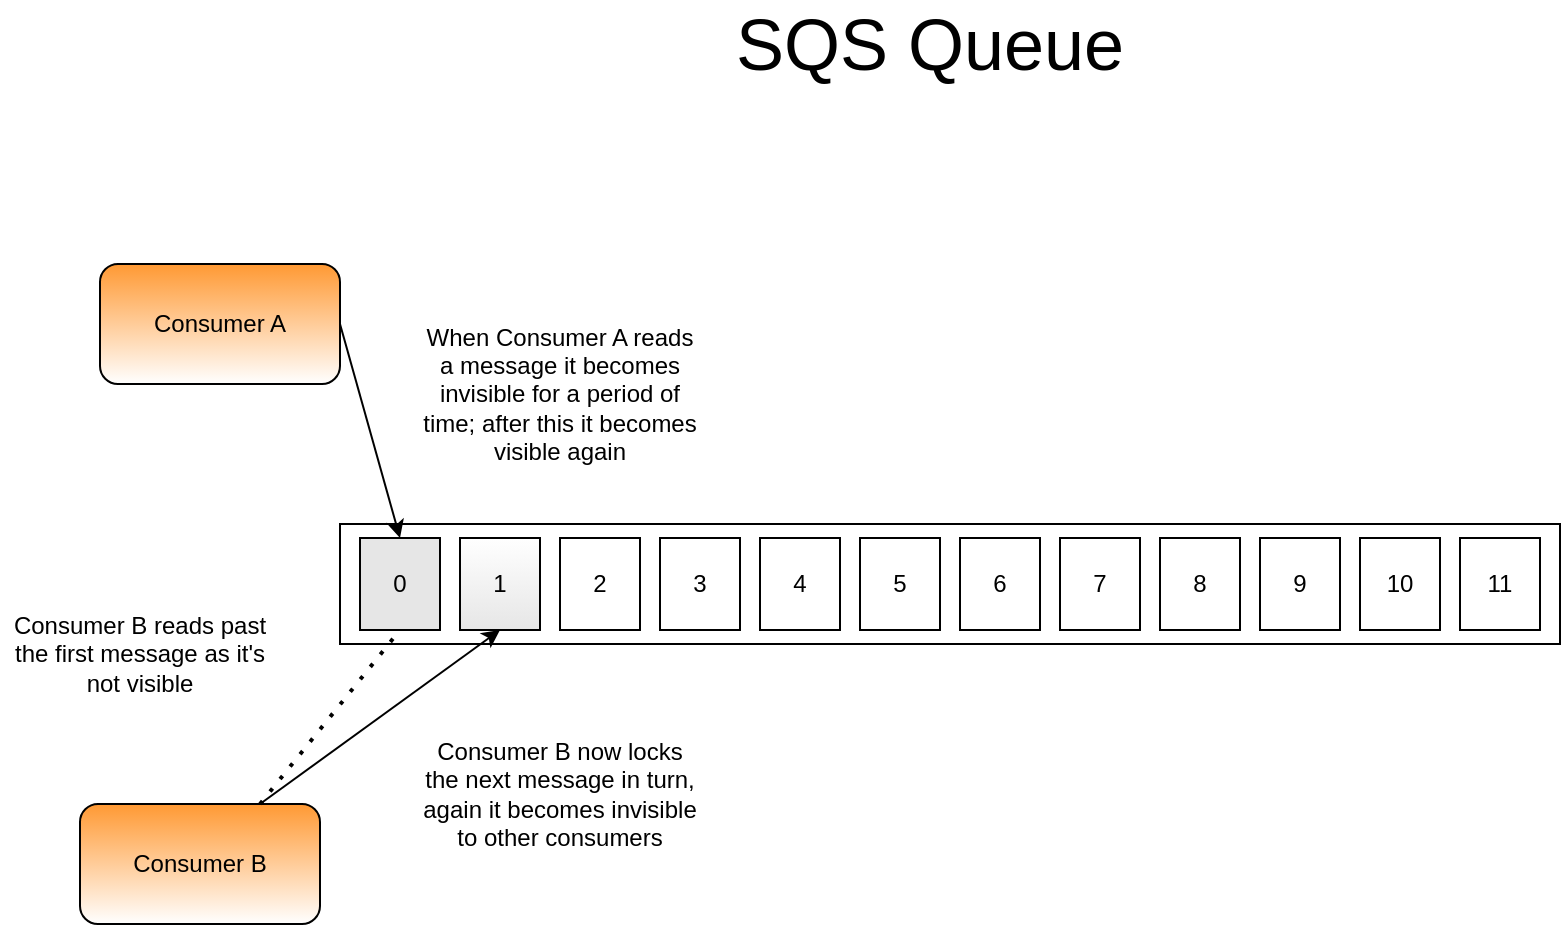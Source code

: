 <mxfile version="14.1.8" type="device"><diagram id="RE_RjAn07ecOJKHI5Ocf" name="Page-1"><mxGraphModel dx="946" dy="680" grid="1" gridSize="10" guides="1" tooltips="1" connect="1" arrows="1" fold="1" page="1" pageScale="1" pageWidth="1169" pageHeight="827" math="0" shadow="0"><root><mxCell id="0"/><mxCell id="1" parent="0"/><mxCell id="Mjh01tjDiVGj-hsDDL6g-1" value="" style="rounded=0;whiteSpace=wrap;html=1;" parent="1" vertex="1"><mxGeometry x="320" y="400" width="610" height="60" as="geometry"/></mxCell><mxCell id="Mjh01tjDiVGj-hsDDL6g-2" value="&lt;font style=&quot;font-size: 36px&quot;&gt;SQS Queue&lt;/font&gt;" style="text;html=1;strokeColor=none;fillColor=none;align=center;verticalAlign=middle;whiteSpace=wrap;rounded=0;" parent="1" vertex="1"><mxGeometry x="420" y="150" width="390" height="20" as="geometry"/></mxCell><mxCell id="Mjh01tjDiVGj-hsDDL6g-3" value="0" style="text;html=1;align=center;verticalAlign=middle;whiteSpace=wrap;rounded=0;strokeColor=#000000;fillColor=#E6E6E6;" parent="1" vertex="1"><mxGeometry x="330" y="407" width="40" height="46" as="geometry"/></mxCell><mxCell id="Mjh01tjDiVGj-hsDDL6g-4" value="1" style="text;html=1;align=center;verticalAlign=middle;whiteSpace=wrap;rounded=0;strokeColor=#000000;fillColor=#ffffff;gradientColor=#E6E6E6;" parent="1" vertex="1"><mxGeometry x="380" y="407" width="40" height="46" as="geometry"/></mxCell><mxCell id="Mjh01tjDiVGj-hsDDL6g-5" value="2" style="text;html=1;fillColor=none;align=center;verticalAlign=middle;whiteSpace=wrap;rounded=0;strokeColor=#000000;" parent="1" vertex="1"><mxGeometry x="430" y="407" width="40" height="46" as="geometry"/></mxCell><mxCell id="Mjh01tjDiVGj-hsDDL6g-6" value="3" style="text;html=1;fillColor=none;align=center;verticalAlign=middle;whiteSpace=wrap;rounded=0;strokeColor=#000000;" parent="1" vertex="1"><mxGeometry x="480" y="407" width="40" height="46" as="geometry"/></mxCell><mxCell id="Mjh01tjDiVGj-hsDDL6g-7" value="4" style="text;html=1;fillColor=none;align=center;verticalAlign=middle;whiteSpace=wrap;rounded=0;strokeColor=#000000;" parent="1" vertex="1"><mxGeometry x="530" y="407" width="40" height="46" as="geometry"/></mxCell><mxCell id="Mjh01tjDiVGj-hsDDL6g-8" value="5" style="text;html=1;fillColor=none;align=center;verticalAlign=middle;whiteSpace=wrap;rounded=0;strokeColor=#000000;" parent="1" vertex="1"><mxGeometry x="580" y="407" width="40" height="46" as="geometry"/></mxCell><mxCell id="Mjh01tjDiVGj-hsDDL6g-9" value="6" style="text;html=1;fillColor=none;align=center;verticalAlign=middle;whiteSpace=wrap;rounded=0;strokeColor=#000000;" parent="1" vertex="1"><mxGeometry x="630" y="407" width="40" height="46" as="geometry"/></mxCell><mxCell id="Mjh01tjDiVGj-hsDDL6g-10" value="7" style="text;html=1;fillColor=none;align=center;verticalAlign=middle;whiteSpace=wrap;rounded=0;strokeColor=#000000;" parent="1" vertex="1"><mxGeometry x="680" y="407" width="40" height="46" as="geometry"/></mxCell><mxCell id="Mjh01tjDiVGj-hsDDL6g-11" value="8" style="text;html=1;fillColor=none;align=center;verticalAlign=middle;whiteSpace=wrap;rounded=0;strokeColor=#000000;" parent="1" vertex="1"><mxGeometry x="730" y="407" width="40" height="46" as="geometry"/></mxCell><mxCell id="Mjh01tjDiVGj-hsDDL6g-12" value="9" style="text;html=1;fillColor=none;align=center;verticalAlign=middle;whiteSpace=wrap;rounded=0;strokeColor=#000000;" parent="1" vertex="1"><mxGeometry x="780" y="407" width="40" height="46" as="geometry"/></mxCell><mxCell id="Mjh01tjDiVGj-hsDDL6g-13" value="10" style="text;html=1;fillColor=none;align=center;verticalAlign=middle;whiteSpace=wrap;rounded=0;strokeColor=#000000;" parent="1" vertex="1"><mxGeometry x="830" y="407" width="40" height="46" as="geometry"/></mxCell><mxCell id="Mjh01tjDiVGj-hsDDL6g-14" value="11" style="text;html=1;fillColor=none;align=center;verticalAlign=middle;whiteSpace=wrap;rounded=0;strokeColor=#000000;" parent="1" vertex="1"><mxGeometry x="880" y="407" width="40" height="46" as="geometry"/></mxCell><mxCell id="Mjh01tjDiVGj-hsDDL6g-15" value="Consumer A" style="rounded=1;whiteSpace=wrap;html=1;strokeColor=#000000;gradientColor=#ffffff;fillColor=#FF9933;" parent="1" vertex="1"><mxGeometry x="200" y="270" width="120" height="60" as="geometry"/></mxCell><mxCell id="0R_Kh10yji-X_noLmyi--2" value="Consumer B" style="rounded=1;whiteSpace=wrap;html=1;strokeColor=#000000;gradientColor=#ffffff;fillColor=#FF9933;" vertex="1" parent="1"><mxGeometry x="190" y="540" width="120" height="60" as="geometry"/></mxCell><mxCell id="0R_Kh10yji-X_noLmyi--3" value="" style="endArrow=classic;html=1;exitX=1;exitY=0.5;exitDx=0;exitDy=0;entryX=0.5;entryY=0;entryDx=0;entryDy=0;" edge="1" parent="1" source="Mjh01tjDiVGj-hsDDL6g-15" target="Mjh01tjDiVGj-hsDDL6g-3"><mxGeometry width="50" height="50" relative="1" as="geometry"><mxPoint x="550" y="430" as="sourcePoint"/><mxPoint x="600" y="380" as="targetPoint"/></mxGeometry></mxCell><mxCell id="0R_Kh10yji-X_noLmyi--4" value="" style="endArrow=none;dashed=1;html=1;dashPattern=1 3;strokeWidth=2;entryX=0.5;entryY=1;entryDx=0;entryDy=0;" edge="1" parent="1" target="Mjh01tjDiVGj-hsDDL6g-3"><mxGeometry width="50" height="50" relative="1" as="geometry"><mxPoint x="280" y="540" as="sourcePoint"/><mxPoint x="330" y="490" as="targetPoint"/></mxGeometry></mxCell><mxCell id="0R_Kh10yji-X_noLmyi--5" value="" style="endArrow=classic;html=1;exitX=1;exitY=0.5;exitDx=0;exitDy=0;entryX=0.5;entryY=1;entryDx=0;entryDy=0;" edge="1" parent="1" target="Mjh01tjDiVGj-hsDDL6g-4"><mxGeometry width="50" height="50" relative="1" as="geometry"><mxPoint x="280" y="540" as="sourcePoint"/><mxPoint x="310" y="647" as="targetPoint"/></mxGeometry></mxCell><mxCell id="0R_Kh10yji-X_noLmyi--6" value="When Consumer A reads a message it becomes invisible for a period of time; after this it becomes visible again" style="text;html=1;strokeColor=none;fillColor=none;align=center;verticalAlign=middle;whiteSpace=wrap;rounded=0;" vertex="1" parent="1"><mxGeometry x="360" y="320" width="140" height="30" as="geometry"/></mxCell><mxCell id="0R_Kh10yji-X_noLmyi--7" value="Consumer B reads past the first message as it's not visible" style="text;html=1;strokeColor=none;fillColor=none;align=center;verticalAlign=middle;whiteSpace=wrap;rounded=0;" vertex="1" parent="1"><mxGeometry x="150" y="450" width="140" height="30" as="geometry"/></mxCell><mxCell id="0R_Kh10yji-X_noLmyi--8" value="Consumer B now locks the next message in turn, again it becomes invisible to other consumers" style="text;html=1;strokeColor=none;fillColor=none;align=center;verticalAlign=middle;whiteSpace=wrap;rounded=0;" vertex="1" parent="1"><mxGeometry x="360" y="520" width="140" height="30" as="geometry"/></mxCell></root></mxGraphModel></diagram></mxfile>